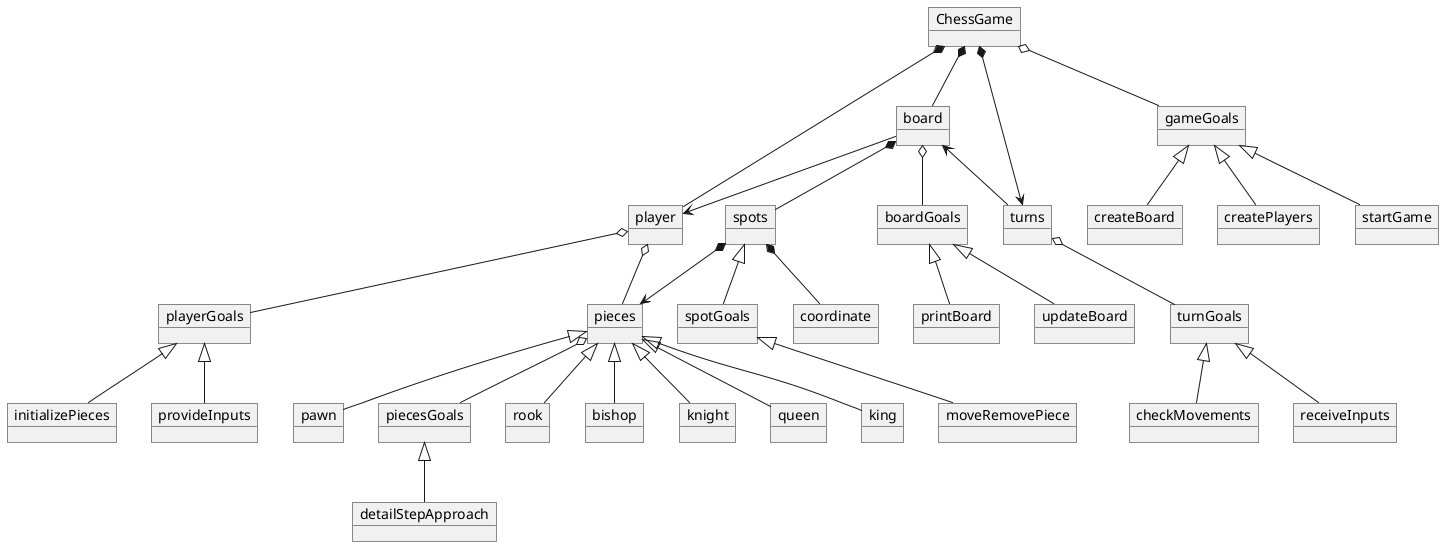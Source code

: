 @startuml ClassDiagram

object ChessGame
object board
object player
object spots
object coordinate
object pieces
object rook
object bishop
object knight
object queen
object king
object pawn
object turns

object turnGoals
object checkMovements
object receiveInputs

object piecesGoals
object detailStepApproach
' object name
' object isWhite
' object location
' object isDead

object playerGoals
object provideInputs
object initializePieces

object spotGoals
object moveRemovePiece

object boardGoals
object printBoard
object updateBoard

object gameGoals
object startGame
object createBoard
object createPlayers


ChessGame *-- player
ChessGame *--> turns
ChessGame o-- gameGoals
ChessGame *-- board

player o-- playerGoals
player o-- pieces

playerGoals <|-- provideInputs
playerGoals <|--initializePieces

board o-- boardGoals
board *-- spots
boardGoals <|-- printBoard
boardGoals <|-- updateBoard

spots *--> pieces
spots *-- coordinate
spots <|-- spotGoals
spotGoals <|-- moveRemovePiece

gameGoals <|-- createBoard
gameGoals <|-- startGame
gameGoals <|-- createPlayers

turns o-- turnGoals
turnGoals <|-- checkMovements
turnGoals <|-- receiveInputs

' pieces *-- name
' pieces *-- isWhite
' pieces *-- location
' pieces *-- isDead
pieces <|-- rook
pieces <|-- bishop
pieces <|-- knight
pieces <|-- queen
pieces <|-- king
pieces <|-- pawn

board <-- turns
board --> player

pieces o-- piecesGoals
piecesGoals <|-- detailStepApproach

@enduml